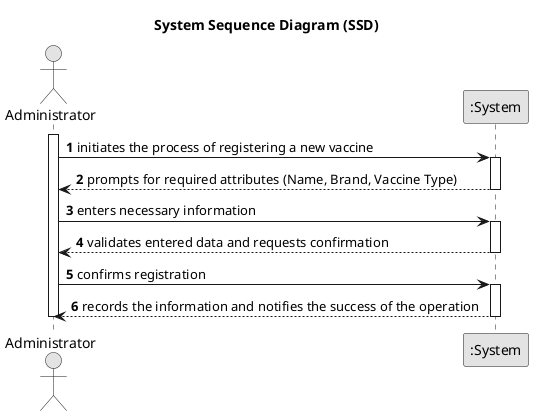 @startuml
skinparam monochrome true
skinparam packageStyle rectangle
skinparam shadowing false

title System Sequence Diagram (SSD)

autonumber

actor Administrator
participant ":System" as System

activate Administrator
    Administrator -> System : initiates the process of registering a new vaccine
    activate System
        System --> Administrator : prompts for required attributes (Name, Brand, Vaccine Type)
    deactivate System

    Administrator -> System : enters necessary information
    activate System
        System --> Administrator : validates entered data and requests confirmation
    deactivate System

    Administrator -> System : confirms registration
    activate System
        System --> Administrator : records the information and notifies the success of the operation
    deactivate System
deactivate Administrator

@enduml
